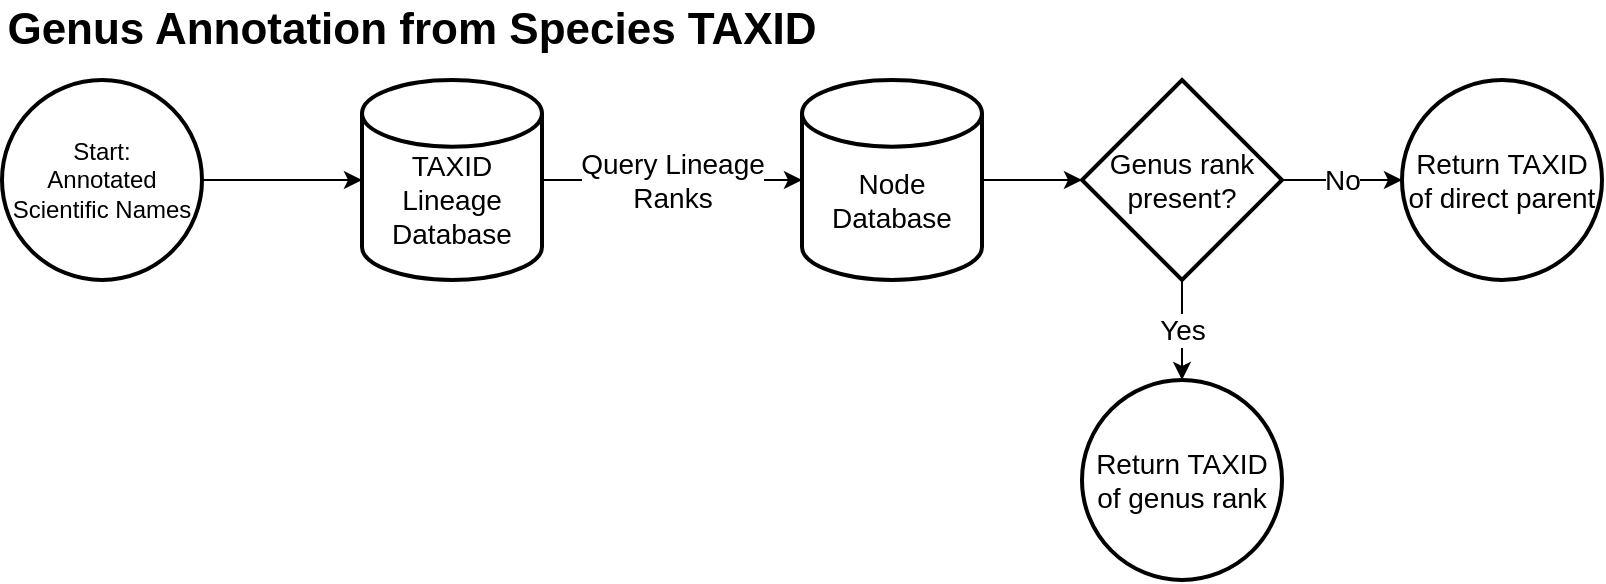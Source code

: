 <mxfile version="20.8.23" type="device"><diagram id="gpUrQfHTx0IeyaAqKHQG" name="Page-1"><mxGraphModel dx="1286" dy="697" grid="1" gridSize="10" guides="1" tooltips="1" connect="1" arrows="1" fold="1" page="1" pageScale="1" pageWidth="850" pageHeight="1100" math="0" shadow="0"><root><mxCell id="0"/><mxCell id="1" parent="0"/><mxCell id="xrMV0DLkNOtEyjnorMuP-5" style="edgeStyle=orthogonalEdgeStyle;rounded=0;orthogonalLoop=1;jettySize=auto;html=1;exitX=1;exitY=0.5;exitDx=0;exitDy=0;exitPerimeter=0;fontFamily=Helvetica;fontSize=14;" edge="1" parent="1" source="xrMV0DLkNOtEyjnorMuP-3" target="xrMV0DLkNOtEyjnorMuP-4"><mxGeometry relative="1" as="geometry"/></mxCell><mxCell id="xrMV0DLkNOtEyjnorMuP-3" value="&lt;font style=&quot;font-size: 12px;&quot;&gt;Start:&lt;br&gt;Annotated Scientific Names&lt;/font&gt;" style="strokeWidth=2;html=1;shape=mxgraph.flowchart.start_2;whiteSpace=wrap;labelBackgroundColor=none;fontFamily=Helvetica;fontSize=10;fillColor=#FFFFFF;" vertex="1" parent="1"><mxGeometry x="40" y="60" width="100" height="100" as="geometry"/></mxCell><mxCell id="xrMV0DLkNOtEyjnorMuP-7" value="Query Lineage&lt;br&gt;Ranks" style="edgeStyle=orthogonalEdgeStyle;rounded=0;orthogonalLoop=1;jettySize=auto;html=1;exitX=1;exitY=0.5;exitDx=0;exitDy=0;exitPerimeter=0;entryX=0;entryY=0.5;entryDx=0;entryDy=0;entryPerimeter=0;fontFamily=Helvetica;fontSize=14;" edge="1" parent="1" source="xrMV0DLkNOtEyjnorMuP-4" target="xrMV0DLkNOtEyjnorMuP-6"><mxGeometry relative="1" as="geometry"><mxPoint as="offset"/></mxGeometry></mxCell><mxCell id="xrMV0DLkNOtEyjnorMuP-4" value="TAXID Lineage Database" style="strokeWidth=2;html=1;shape=mxgraph.flowchart.database;whiteSpace=wrap;labelBackgroundColor=none;fontFamily=Helvetica;fontSize=14;fillColor=#FFFFFF;verticalAlign=middle;spacingTop=20;" vertex="1" parent="1"><mxGeometry x="220" y="60" width="90" height="100" as="geometry"/></mxCell><mxCell id="xrMV0DLkNOtEyjnorMuP-9" style="edgeStyle=orthogonalEdgeStyle;rounded=0;orthogonalLoop=1;jettySize=auto;html=1;exitX=1;exitY=0.5;exitDx=0;exitDy=0;exitPerimeter=0;entryX=0;entryY=0.5;entryDx=0;entryDy=0;entryPerimeter=0;fontFamily=Helvetica;fontSize=14;" edge="1" parent="1" source="xrMV0DLkNOtEyjnorMuP-6" target="xrMV0DLkNOtEyjnorMuP-8"><mxGeometry relative="1" as="geometry"/></mxCell><mxCell id="xrMV0DLkNOtEyjnorMuP-6" value="Node Database" style="strokeWidth=2;html=1;shape=mxgraph.flowchart.database;whiteSpace=wrap;labelBackgroundColor=none;fontFamily=Helvetica;fontSize=14;fillColor=#FFFFFF;verticalAlign=middle;spacingTop=20;" vertex="1" parent="1"><mxGeometry x="440" y="60" width="90" height="100" as="geometry"/></mxCell><mxCell id="xrMV0DLkNOtEyjnorMuP-11" value="No" style="edgeStyle=orthogonalEdgeStyle;rounded=0;orthogonalLoop=1;jettySize=auto;html=1;exitX=1;exitY=0.5;exitDx=0;exitDy=0;exitPerimeter=0;entryX=0;entryY=0.5;entryDx=0;entryDy=0;entryPerimeter=0;fontFamily=Helvetica;fontSize=14;" edge="1" parent="1" source="xrMV0DLkNOtEyjnorMuP-8" target="xrMV0DLkNOtEyjnorMuP-10"><mxGeometry relative="1" as="geometry"><mxPoint as="offset"/></mxGeometry></mxCell><mxCell id="xrMV0DLkNOtEyjnorMuP-13" value="Yes" style="edgeStyle=orthogonalEdgeStyle;rounded=0;orthogonalLoop=1;jettySize=auto;html=1;exitX=0.5;exitY=1;exitDx=0;exitDy=0;exitPerimeter=0;entryX=0.5;entryY=0;entryDx=0;entryDy=0;entryPerimeter=0;fontFamily=Helvetica;fontSize=14;" edge="1" parent="1" source="xrMV0DLkNOtEyjnorMuP-8" target="xrMV0DLkNOtEyjnorMuP-12"><mxGeometry relative="1" as="geometry"/></mxCell><mxCell id="xrMV0DLkNOtEyjnorMuP-8" value="Genus rank present?" style="strokeWidth=2;html=1;shape=mxgraph.flowchart.decision;whiteSpace=wrap;labelBackgroundColor=none;fontFamily=Helvetica;fontSize=14;fillColor=#FFFFFF;" vertex="1" parent="1"><mxGeometry x="580" y="60" width="100" height="100" as="geometry"/></mxCell><mxCell id="xrMV0DLkNOtEyjnorMuP-10" value="Return TAXID of direct parent" style="strokeWidth=2;html=1;shape=mxgraph.flowchart.start_2;whiteSpace=wrap;labelBackgroundColor=none;fontFamily=Helvetica;fontSize=14;fillColor=#FFFFFF;" vertex="1" parent="1"><mxGeometry x="740" y="60" width="100" height="100" as="geometry"/></mxCell><mxCell id="xrMV0DLkNOtEyjnorMuP-12" value="Return TAXID of genus rank" style="strokeWidth=2;html=1;shape=mxgraph.flowchart.start_2;whiteSpace=wrap;labelBackgroundColor=none;fontFamily=Helvetica;fontSize=14;fillColor=#FFFFFF;" vertex="1" parent="1"><mxGeometry x="580" y="210" width="100" height="100" as="geometry"/></mxCell><mxCell id="xrMV0DLkNOtEyjnorMuP-14" value="&lt;span style=&quot;font-size: 22px;&quot;&gt;&lt;b&gt;Genus Annotation from Species TAXID&lt;/b&gt;&lt;/span&gt;" style="text;html=1;strokeColor=none;fillColor=none;align=center;verticalAlign=middle;whiteSpace=wrap;rounded=0;fontSize=14;fontFamily=Helvetica;" vertex="1" parent="1"><mxGeometry x="40" y="20" width="410" height="30" as="geometry"/></mxCell></root></mxGraphModel></diagram></mxfile>